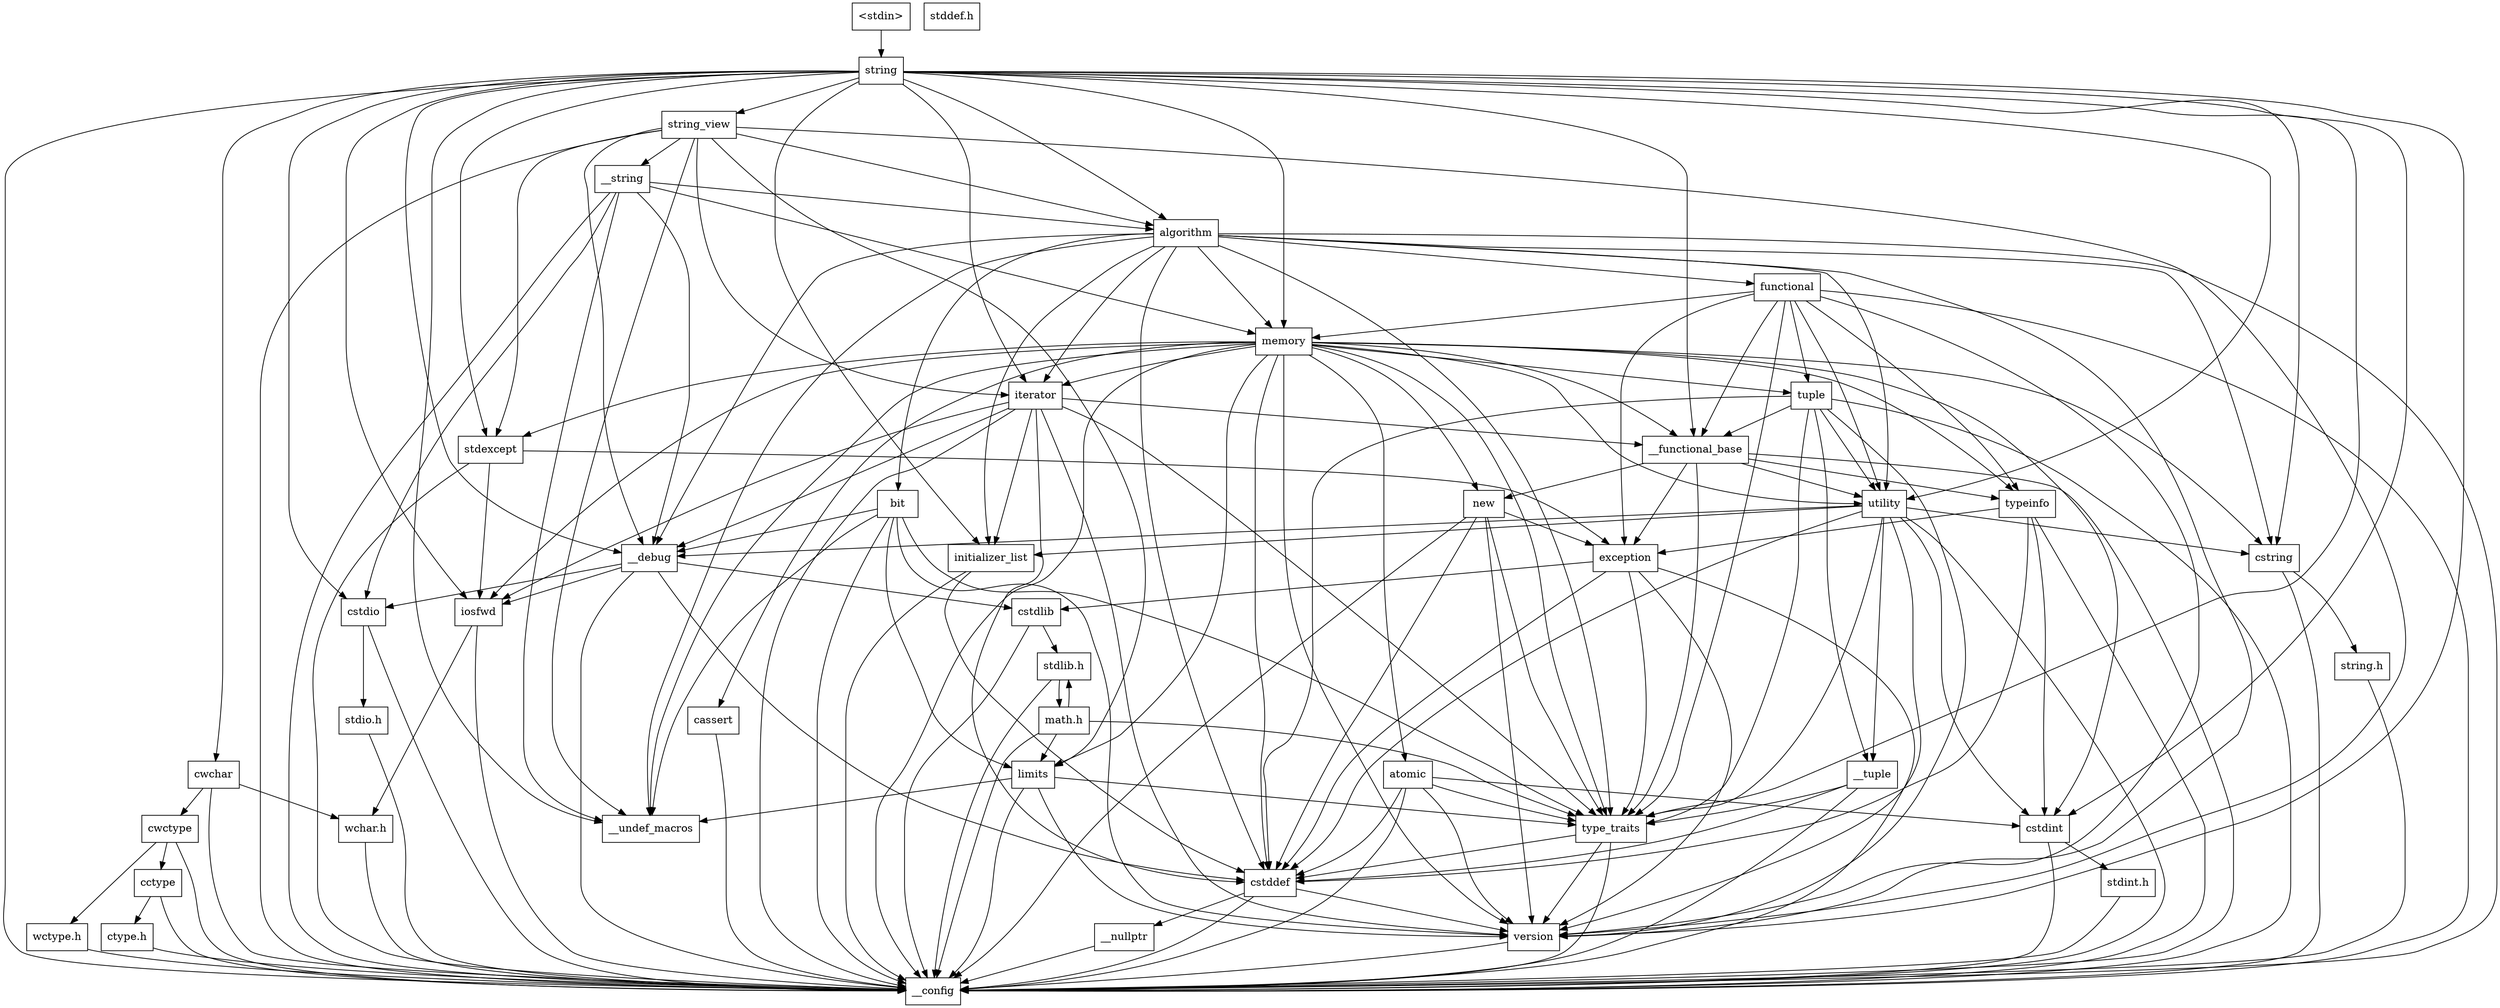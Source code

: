 digraph "dependencies" {
  header_0 [ shape="box", label="\<stdin\>" ];
  header_1 [ shape="box", label="string" ];
  header_102 [ shape="box", label="memory" ];
  header_103 [ shape="box", label="typeinfo" ];
  header_104 [ shape="box", label="exception" ];
  header_105 [ shape="box", label="new" ];
  header_106 [ shape="box", label="iterator" ];
  header_107 [ shape="box", label="__functional_base" ];
  header_108 [ shape="box", label="tuple" ];
  header_109 [ shape="box", label="stdexcept" ];
  header_11 [ shape="box", label="string_view" ];
  header_110 [ shape="box", label="cassert" ];
  header_112 [ shape="box", label="atomic" ];
  header_113 [ shape="box", label="functional" ];
  header_114 [ shape="box", label="bit" ];
  header_115 [ shape="box", label="cwchar" ];
  header_116 [ shape="box", label="cwctype" ];
  header_117 [ shape="box", label="cctype" ];
  header_118 [ shape="box", label="ctype.h" ];
  header_12 [ shape="box", label="__string" ];
  header_120 [ shape="box", label="wctype.h" ];
  header_13 [ shape="box", label="algorithm" ];
  header_14 [ shape="box", label="initializer_list" ];
  header_15 [ shape="box", label="cstddef" ];
  header_16 [ shape="box", label="version" ];
  header_19 [ shape="box", label="__nullptr" ];
  header_2 [ shape="box", label="__config" ];
  header_20 [ shape="box", label="type_traits" ];
  header_21 [ shape="box", label="cstring" ];
  header_22 [ shape="box", label="string.h" ];
  header_25 [ shape="box", label="stddef.h" ];
  header_29 [ shape="box", label="utility" ];
  header_30 [ shape="box", label="__tuple" ];
  header_31 [ shape="box", label="cstdint" ];
  header_32 [ shape="box", label="stdint.h" ];
  header_40 [ shape="box", label="__debug" ];
  header_41 [ shape="box", label="iosfwd" ];
  header_42 [ shape="box", label="wchar.h" ];
  header_52 [ shape="box", label="cstdlib" ];
  header_53 [ shape="box", label="stdlib.h" ];
  header_78 [ shape="box", label="math.h" ];
  header_90 [ shape="box", label="limits" ];
  header_91 [ shape="box", label="__undef_macros" ];
  header_92 [ shape="box", label="cstdio" ];
  header_93 [ shape="box", label="stdio.h" ];
  header_118 -> header_2;
  header_114 -> header_16;
  header_114 -> header_20;
  header_114 -> header_2;
  header_114 -> header_40;
  header_114 -> header_90;
  header_114 -> header_91;
  header_115 -> header_116;
  header_115 -> header_2;
  header_115 -> header_42;
  header_116 -> header_117;
  header_116 -> header_2;
  header_116 -> header_120;
  header_117 -> header_2;
  header_117 -> header_118;
  header_78 -> header_2;
  header_78 -> header_53;
  header_78 -> header_90;
  header_78 -> header_20;
  header_112 -> header_15;
  header_112 -> header_16;
  header_112 -> header_2;
  header_112 -> header_20;
  header_112 -> header_31;
  header_113 -> header_16;
  header_113 -> header_29;
  header_113 -> header_20;
  header_113 -> header_2;
  header_113 -> header_108;
  header_113 -> header_104;
  header_113 -> header_107;
  header_113 -> header_103;
  header_113 -> header_102;
  header_110 -> header_2;
  header_42 -> header_2;
  header_41 -> header_2;
  header_41 -> header_42;
  header_40 -> header_15;
  header_40 -> header_52;
  header_40 -> header_2;
  header_40 -> header_41;
  header_40 -> header_92;
  header_105 -> header_104;
  header_105 -> header_16;
  header_105 -> header_2;
  header_105 -> header_20;
  header_105 -> header_15;
  header_104 -> header_15;
  header_104 -> header_16;
  header_104 -> header_2;
  header_104 -> header_52;
  header_104 -> header_20;
  header_107 -> header_29;
  header_107 -> header_20;
  header_107 -> header_2;
  header_107 -> header_105;
  header_107 -> header_104;
  header_107 -> header_103;
  header_106 -> header_14;
  header_106 -> header_15;
  header_106 -> header_16;
  header_106 -> header_20;
  header_106 -> header_2;
  header_106 -> header_41;
  header_106 -> header_40;
  header_106 -> header_107;
  header_0 -> header_1;
  header_1 -> header_14;
  header_1 -> header_16;
  header_1 -> header_115;
  header_1 -> header_29;
  header_1 -> header_11;
  header_1 -> header_13;
  header_1 -> header_21;
  header_1 -> header_20;
  header_1 -> header_31;
  header_1 -> header_2;
  header_1 -> header_41;
  header_1 -> header_40;
  header_1 -> header_109;
  header_1 -> header_107;
  header_1 -> header_106;
  header_1 -> header_91;
  header_1 -> header_92;
  header_1 -> header_102;
  header_52 -> header_53;
  header_52 -> header_2;
  header_53 -> header_78;
  header_53 -> header_2;
  header_29 -> header_14;
  header_29 -> header_15;
  header_29 -> header_16;
  header_29 -> header_21;
  header_29 -> header_20;
  header_29 -> header_30;
  header_29 -> header_31;
  header_29 -> header_2;
  header_29 -> header_40;
  header_21 -> header_2;
  header_21 -> header_22;
  header_20 -> header_15;
  header_20 -> header_16;
  header_20 -> header_2;
  header_22 -> header_2;
  header_120 -> header_2;
  header_32 -> header_2;
  header_30 -> header_15;
  header_30 -> header_2;
  header_30 -> header_20;
  header_31 -> header_2;
  header_31 -> header_32;
  header_109 -> header_104;
  header_109 -> header_2;
  header_109 -> header_41;
  header_108 -> header_15;
  header_108 -> header_16;
  header_108 -> header_29;
  header_108 -> header_20;
  header_108 -> header_30;
  header_108 -> header_2;
  header_108 -> header_107;
  header_103 -> header_104;
  header_103 -> header_15;
  header_103 -> header_2;
  header_103 -> header_31;
  header_102 -> header_15;
  header_102 -> header_16;
  header_102 -> header_29;
  header_102 -> header_90;
  header_102 -> header_21;
  header_102 -> header_20;
  header_102 -> header_103;
  header_102 -> header_31;
  header_102 -> header_2;
  header_102 -> header_108;
  header_102 -> header_41;
  header_102 -> header_105;
  header_102 -> header_109;
  header_102 -> header_107;
  header_102 -> header_106;
  header_102 -> header_112;
  header_102 -> header_91;
  header_102 -> header_110;
  header_14 -> header_15;
  header_14 -> header_2;
  header_15 -> header_16;
  header_15 -> header_2;
  header_15 -> header_19;
  header_16 -> header_2;
  header_11 -> header_16;
  header_11 -> header_12;
  header_11 -> header_13;
  header_11 -> header_2;
  header_11 -> header_40;
  header_11 -> header_109;
  header_11 -> header_106;
  header_11 -> header_90;
  header_11 -> header_91;
  header_12 -> header_13;
  header_12 -> header_2;
  header_12 -> header_40;
  header_12 -> header_91;
  header_12 -> header_92;
  header_12 -> header_102;
  header_13 -> header_14;
  header_13 -> header_15;
  header_13 -> header_16;
  header_13 -> header_29;
  header_13 -> header_21;
  header_13 -> header_20;
  header_13 -> header_113;
  header_13 -> header_2;
  header_13 -> header_40;
  header_13 -> header_114;
  header_13 -> header_106;
  header_13 -> header_91;
  header_13 -> header_102;
  header_19 -> header_2;
  header_90 -> header_16;
  header_90 -> header_2;
  header_90 -> header_20;
  header_90 -> header_91;
  header_92 -> header_2;
  header_92 -> header_93;
  header_93 -> header_2;
}
